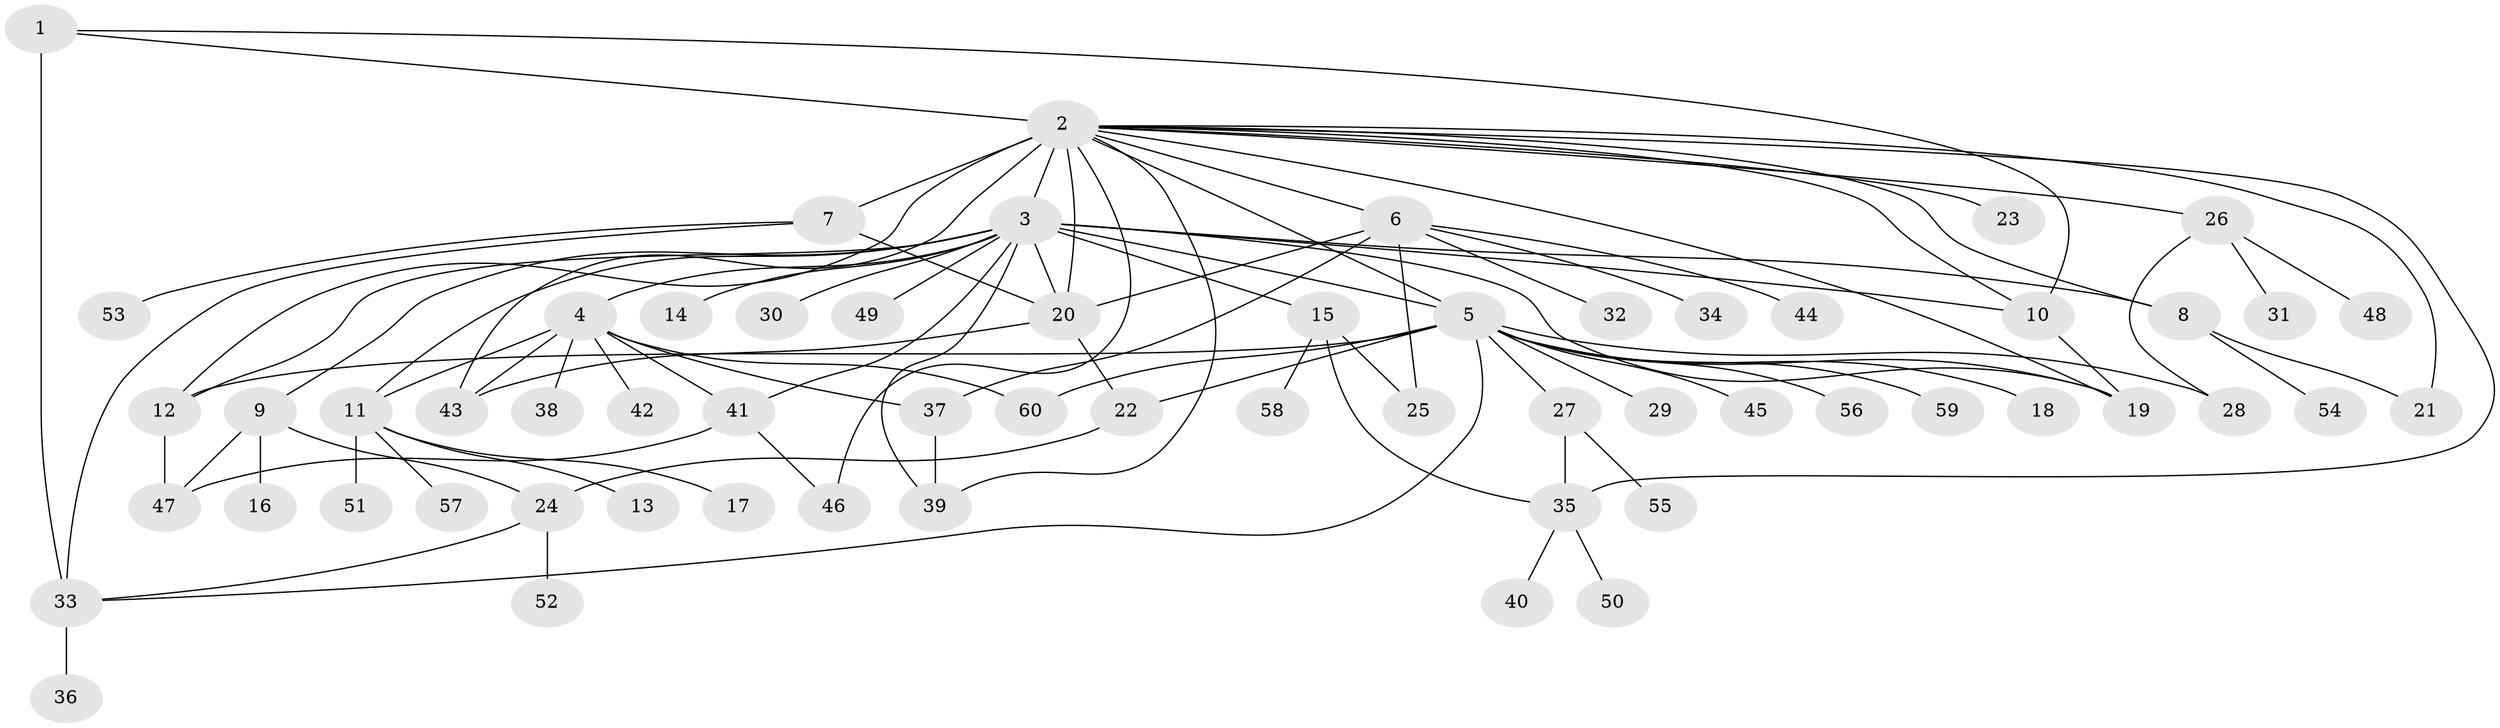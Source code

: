 // original degree distribution, {6: 0.025, 28: 0.008333333333333333, 29: 0.008333333333333333, 9: 0.008333333333333333, 14: 0.008333333333333333, 8: 0.008333333333333333, 3: 0.125, 5: 0.041666666666666664, 7: 0.016666666666666666, 1: 0.48333333333333334, 2: 0.25, 4: 0.016666666666666666}
// Generated by graph-tools (version 1.1) at 2025/35/03/09/25 02:35:23]
// undirected, 60 vertices, 92 edges
graph export_dot {
graph [start="1"]
  node [color=gray90,style=filled];
  1;
  2;
  3;
  4;
  5;
  6;
  7;
  8;
  9;
  10;
  11;
  12;
  13;
  14;
  15;
  16;
  17;
  18;
  19;
  20;
  21;
  22;
  23;
  24;
  25;
  26;
  27;
  28;
  29;
  30;
  31;
  32;
  33;
  34;
  35;
  36;
  37;
  38;
  39;
  40;
  41;
  42;
  43;
  44;
  45;
  46;
  47;
  48;
  49;
  50;
  51;
  52;
  53;
  54;
  55;
  56;
  57;
  58;
  59;
  60;
  1 -- 2 [weight=1.0];
  1 -- 10 [weight=1.0];
  1 -- 33 [weight=3.0];
  2 -- 3 [weight=1.0];
  2 -- 5 [weight=2.0];
  2 -- 6 [weight=1.0];
  2 -- 7 [weight=9.0];
  2 -- 8 [weight=1.0];
  2 -- 10 [weight=1.0];
  2 -- 12 [weight=1.0];
  2 -- 19 [weight=1.0];
  2 -- 20 [weight=1.0];
  2 -- 21 [weight=1.0];
  2 -- 23 [weight=1.0];
  2 -- 26 [weight=1.0];
  2 -- 35 [weight=1.0];
  2 -- 39 [weight=1.0];
  2 -- 43 [weight=1.0];
  2 -- 46 [weight=1.0];
  3 -- 4 [weight=1.0];
  3 -- 5 [weight=1.0];
  3 -- 8 [weight=1.0];
  3 -- 9 [weight=1.0];
  3 -- 10 [weight=1.0];
  3 -- 11 [weight=1.0];
  3 -- 12 [weight=1.0];
  3 -- 14 [weight=2.0];
  3 -- 15 [weight=1.0];
  3 -- 19 [weight=1.0];
  3 -- 20 [weight=10.0];
  3 -- 30 [weight=1.0];
  3 -- 39 [weight=1.0];
  3 -- 41 [weight=1.0];
  3 -- 49 [weight=1.0];
  4 -- 11 [weight=1.0];
  4 -- 37 [weight=1.0];
  4 -- 38 [weight=1.0];
  4 -- 41 [weight=1.0];
  4 -- 42 [weight=1.0];
  4 -- 43 [weight=1.0];
  4 -- 60 [weight=1.0];
  5 -- 12 [weight=1.0];
  5 -- 18 [weight=1.0];
  5 -- 19 [weight=1.0];
  5 -- 22 [weight=1.0];
  5 -- 27 [weight=1.0];
  5 -- 28 [weight=1.0];
  5 -- 29 [weight=1.0];
  5 -- 33 [weight=1.0];
  5 -- 45 [weight=1.0];
  5 -- 56 [weight=1.0];
  5 -- 59 [weight=1.0];
  5 -- 60 [weight=1.0];
  6 -- 20 [weight=1.0];
  6 -- 25 [weight=1.0];
  6 -- 32 [weight=1.0];
  6 -- 34 [weight=1.0];
  6 -- 37 [weight=1.0];
  6 -- 44 [weight=1.0];
  7 -- 20 [weight=1.0];
  7 -- 33 [weight=1.0];
  7 -- 53 [weight=1.0];
  8 -- 21 [weight=1.0];
  8 -- 54 [weight=1.0];
  9 -- 16 [weight=1.0];
  9 -- 24 [weight=1.0];
  9 -- 47 [weight=1.0];
  10 -- 19 [weight=4.0];
  11 -- 13 [weight=1.0];
  11 -- 17 [weight=1.0];
  11 -- 51 [weight=1.0];
  11 -- 57 [weight=1.0];
  12 -- 47 [weight=2.0];
  15 -- 25 [weight=1.0];
  15 -- 35 [weight=1.0];
  15 -- 58 [weight=1.0];
  20 -- 22 [weight=1.0];
  20 -- 43 [weight=1.0];
  22 -- 24 [weight=1.0];
  24 -- 33 [weight=1.0];
  24 -- 52 [weight=1.0];
  26 -- 28 [weight=1.0];
  26 -- 31 [weight=1.0];
  26 -- 48 [weight=1.0];
  27 -- 35 [weight=1.0];
  27 -- 55 [weight=1.0];
  33 -- 36 [weight=1.0];
  35 -- 40 [weight=1.0];
  35 -- 50 [weight=1.0];
  37 -- 39 [weight=1.0];
  41 -- 46 [weight=2.0];
  41 -- 47 [weight=1.0];
}
